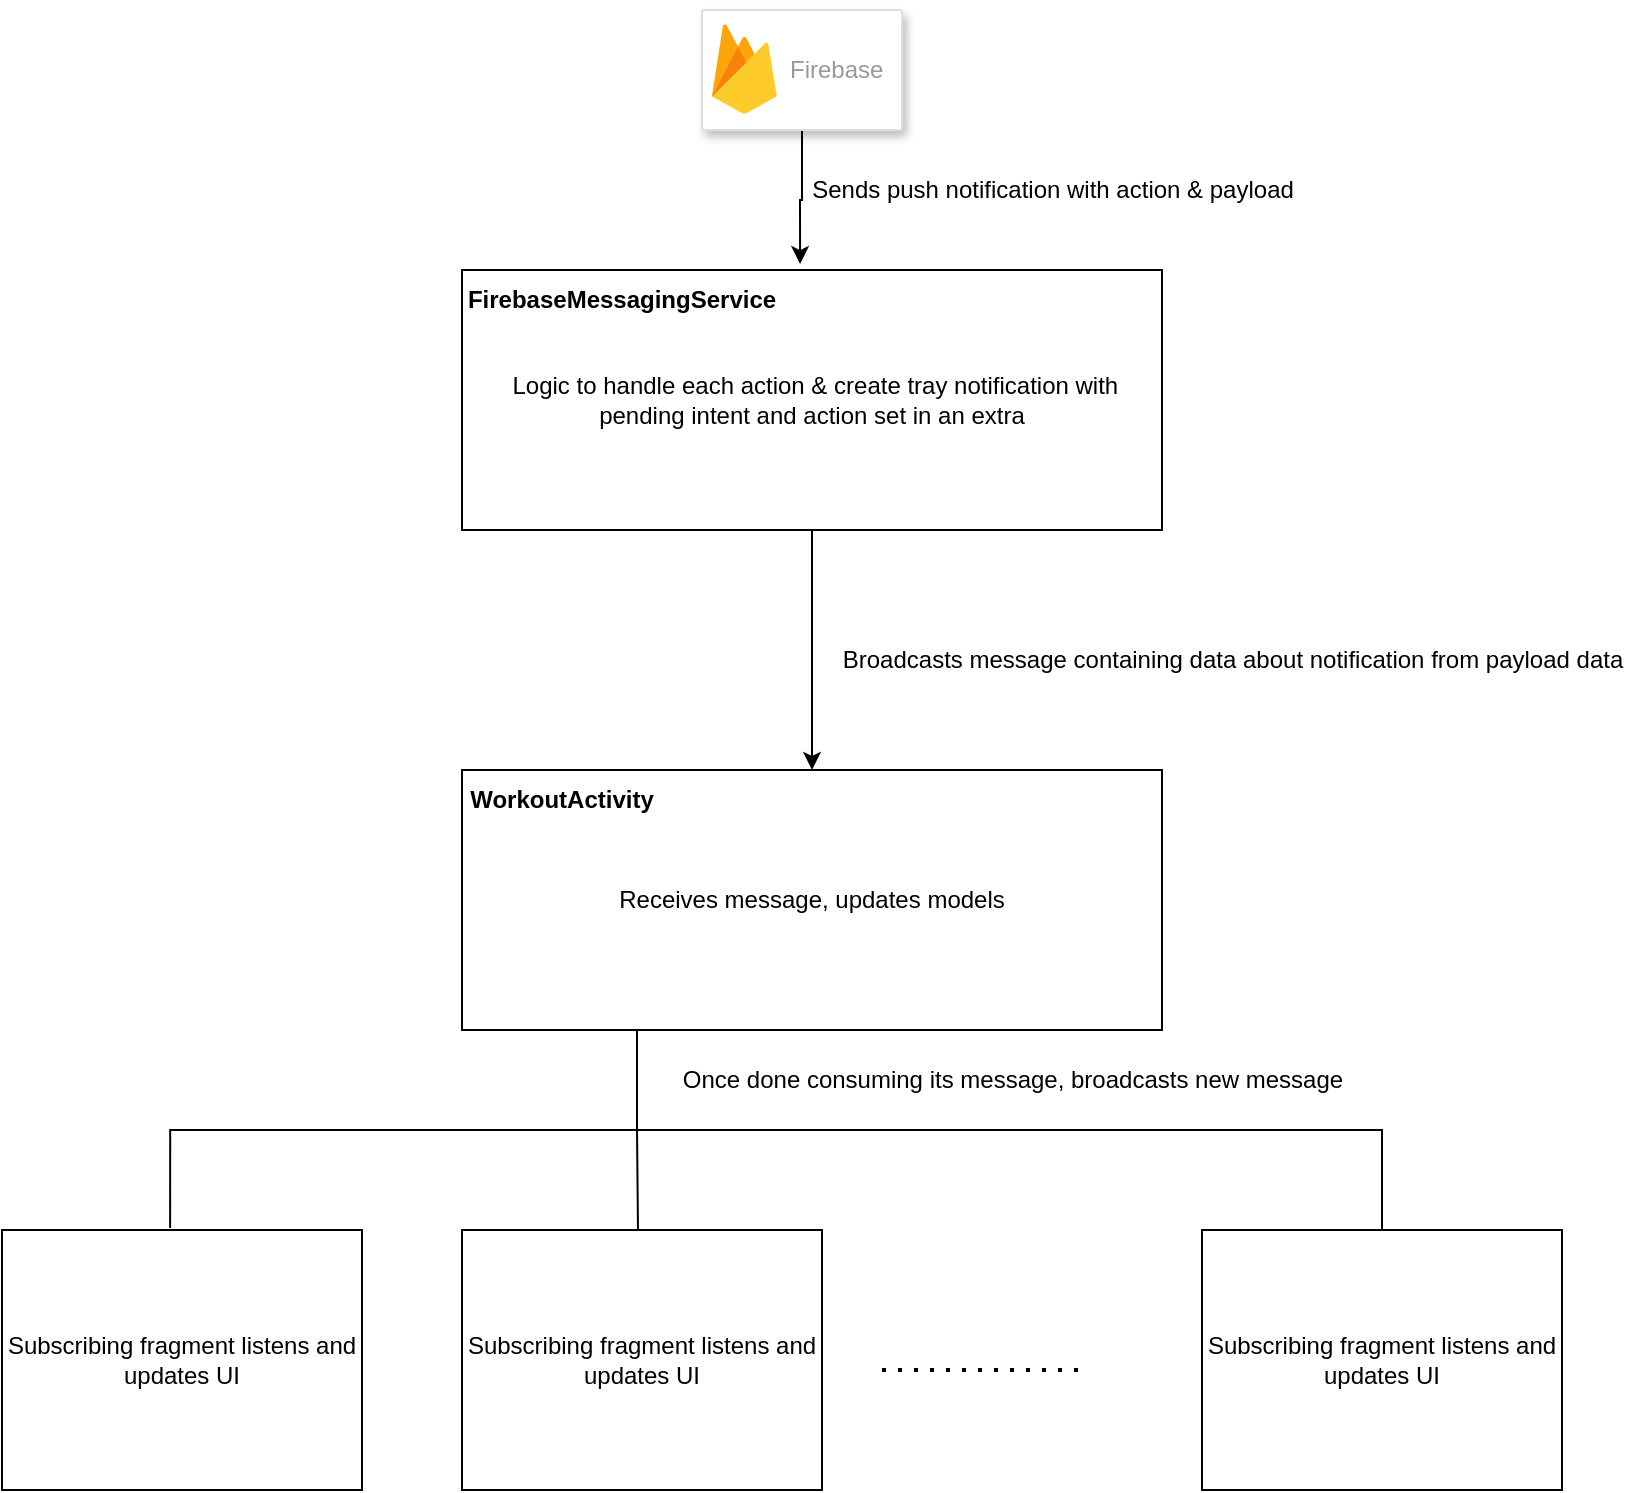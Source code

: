 <mxfile version="20.1.1"><diagram id="hPVmPkKdqHKPydH5lQGJ" name="Page-1"><mxGraphModel dx="2031" dy="2174" grid="1" gridSize="10" guides="1" tooltips="1" connect="1" arrows="1" fold="1" page="1" pageScale="1" pageWidth="850" pageHeight="1100" math="0" shadow="0"><root><mxCell id="0"/><mxCell id="1" parent="0"/><mxCell id="AMSR8Pea0eqKe5BvUP-N-13" style="edgeStyle=orthogonalEdgeStyle;rounded=0;orthogonalLoop=1;jettySize=auto;html=1;exitX=0.5;exitY=1;exitDx=0;exitDy=0;entryX=0.483;entryY=-0.023;entryDx=0;entryDy=0;entryPerimeter=0;" edge="1" parent="1" source="AMSR8Pea0eqKe5BvUP-N-1" target="AMSR8Pea0eqKe5BvUP-N-4"><mxGeometry relative="1" as="geometry"/></mxCell><mxCell id="AMSR8Pea0eqKe5BvUP-N-1" value="" style="strokeColor=#dddddd;shadow=1;strokeWidth=1;rounded=1;absoluteArcSize=1;arcSize=2;" vertex="1" parent="1"><mxGeometry x="380" y="-40" width="100" height="60" as="geometry"/></mxCell><mxCell id="AMSR8Pea0eqKe5BvUP-N-2" value="Firebase" style="sketch=0;dashed=0;connectable=0;html=1;fillColor=#5184F3;strokeColor=none;shape=mxgraph.gcp2.firebase;part=1;labelPosition=right;verticalLabelPosition=middle;align=left;verticalAlign=middle;spacingLeft=5;fontColor=#999999;fontSize=12;" vertex="1" parent="AMSR8Pea0eqKe5BvUP-N-1"><mxGeometry width="32.4" height="45" relative="1" as="geometry"><mxPoint x="5" y="7" as="offset"/></mxGeometry></mxCell><mxCell id="AMSR8Pea0eqKe5BvUP-N-18" style="edgeStyle=orthogonalEdgeStyle;rounded=0;orthogonalLoop=1;jettySize=auto;html=1;entryX=0.5;entryY=0;entryDx=0;entryDy=0;" edge="1" parent="1" source="AMSR8Pea0eqKe5BvUP-N-4" target="AMSR8Pea0eqKe5BvUP-N-7"><mxGeometry relative="1" as="geometry"><mxPoint x="425" y="320" as="targetPoint"/></mxGeometry></mxCell><mxCell id="AMSR8Pea0eqKe5BvUP-N-4" value="&lt;div&gt;&amp;nbsp;Logic to handle each action &amp;amp; create tray notification with pending intent and action set in an extra&lt;br&gt;&lt;/div&gt;" style="rounded=0;whiteSpace=wrap;html=1;rotation=0;" vertex="1" parent="1"><mxGeometry x="260" y="90" width="350" height="130" as="geometry"/></mxCell><mxCell id="AMSR8Pea0eqKe5BvUP-N-22" style="edgeStyle=orthogonalEdgeStyle;rounded=0;orthogonalLoop=1;jettySize=auto;html=1;exitX=0.25;exitY=1;exitDx=0;exitDy=0;entryX=0.467;entryY=-0.008;entryDx=0;entryDy=0;entryPerimeter=0;endArrow=none;endFill=0;" edge="1" parent="1" source="AMSR8Pea0eqKe5BvUP-N-7" target="AMSR8Pea0eqKe5BvUP-N-8"><mxGeometry relative="1" as="geometry"/></mxCell><mxCell id="AMSR8Pea0eqKe5BvUP-N-23" style="edgeStyle=orthogonalEdgeStyle;rounded=0;orthogonalLoop=1;jettySize=auto;html=1;exitX=0.25;exitY=1;exitDx=0;exitDy=0;entryX=0.5;entryY=0;entryDx=0;entryDy=0;strokeColor=default;endArrow=none;endFill=0;" edge="1" parent="1" source="AMSR8Pea0eqKe5BvUP-N-7" target="AMSR8Pea0eqKe5BvUP-N-20"><mxGeometry relative="1" as="geometry"><Array as="points"><mxPoint x="348" y="520"/><mxPoint x="348" y="520"/><mxPoint x="348" y="570"/></Array></mxGeometry></mxCell><mxCell id="AMSR8Pea0eqKe5BvUP-N-24" style="edgeStyle=orthogonalEdgeStyle;rounded=0;orthogonalLoop=1;jettySize=auto;html=1;exitX=0.25;exitY=1;exitDx=0;exitDy=0;endArrow=none;endFill=0;" edge="1" parent="1" source="AMSR8Pea0eqKe5BvUP-N-7" target="AMSR8Pea0eqKe5BvUP-N-21"><mxGeometry relative="1" as="geometry"/></mxCell><mxCell id="AMSR8Pea0eqKe5BvUP-N-7" value="Receives message, updates models" style="rounded=0;whiteSpace=wrap;html=1;rotation=0;" vertex="1" parent="1"><mxGeometry x="260" y="340" width="350" height="130" as="geometry"/></mxCell><mxCell id="AMSR8Pea0eqKe5BvUP-N-8" value="Subscribing fragment listens and updates UI" style="rounded=0;whiteSpace=wrap;html=1;rotation=0;" vertex="1" parent="1"><mxGeometry x="30" y="570" width="180" height="130" as="geometry"/></mxCell><mxCell id="AMSR8Pea0eqKe5BvUP-N-12" value="" style="endArrow=none;dashed=1;html=1;dashPattern=1 3;strokeWidth=2;rounded=0;" edge="1" parent="1"><mxGeometry width="50" height="50" relative="1" as="geometry"><mxPoint x="470" y="640" as="sourcePoint"/><mxPoint x="570" y="640" as="targetPoint"/></mxGeometry></mxCell><mxCell id="AMSR8Pea0eqKe5BvUP-N-14" value="Sends push notification with action &amp;amp; payload" style="text;html=1;align=center;verticalAlign=middle;resizable=0;points=[];autosize=1;strokeColor=none;fillColor=none;" vertex="1" parent="1"><mxGeometry x="425" y="35" width="260" height="30" as="geometry"/></mxCell><mxCell id="AMSR8Pea0eqKe5BvUP-N-15" value="&lt;b&gt;WorkoutActivity&lt;/b&gt;" style="text;html=1;strokeColor=none;fillColor=none;align=center;verticalAlign=middle;whiteSpace=wrap;rounded=0;" vertex="1" parent="1"><mxGeometry x="280" y="340" width="60" height="30" as="geometry"/></mxCell><mxCell id="AMSR8Pea0eqKe5BvUP-N-16" value="&lt;b&gt;FirebaseMessagingService&lt;/b&gt;" style="text;html=1;strokeColor=none;fillColor=none;align=center;verticalAlign=middle;whiteSpace=wrap;rounded=0;" vertex="1" parent="1"><mxGeometry x="310" y="90" width="60" height="30" as="geometry"/></mxCell><mxCell id="AMSR8Pea0eqKe5BvUP-N-19" value="&lt;div&gt;Broadcasts message containing data about notification from payload data&lt;/div&gt;" style="text;html=1;align=center;verticalAlign=middle;resizable=0;points=[];autosize=1;strokeColor=none;fillColor=none;" vertex="1" parent="1"><mxGeometry x="440" y="270" width="410" height="30" as="geometry"/></mxCell><mxCell id="AMSR8Pea0eqKe5BvUP-N-20" value="Subscribing fragment listens and updates UI" style="rounded=0;whiteSpace=wrap;html=1;rotation=0;" vertex="1" parent="1"><mxGeometry x="260" y="570" width="180" height="130" as="geometry"/></mxCell><mxCell id="AMSR8Pea0eqKe5BvUP-N-21" value="Subscribing fragment listens and updates UI" style="rounded=0;whiteSpace=wrap;html=1;rotation=0;" vertex="1" parent="1"><mxGeometry x="630" y="570" width="180" height="130" as="geometry"/></mxCell><mxCell id="AMSR8Pea0eqKe5BvUP-N-25" value="&lt;div&gt;Once done consuming its message, broadcasts new message&lt;br&gt;&lt;/div&gt;" style="text;html=1;align=center;verticalAlign=middle;resizable=0;points=[];autosize=1;strokeColor=none;fillColor=none;" vertex="1" parent="1"><mxGeometry x="360" y="480" width="350" height="30" as="geometry"/></mxCell></root></mxGraphModel></diagram></mxfile>